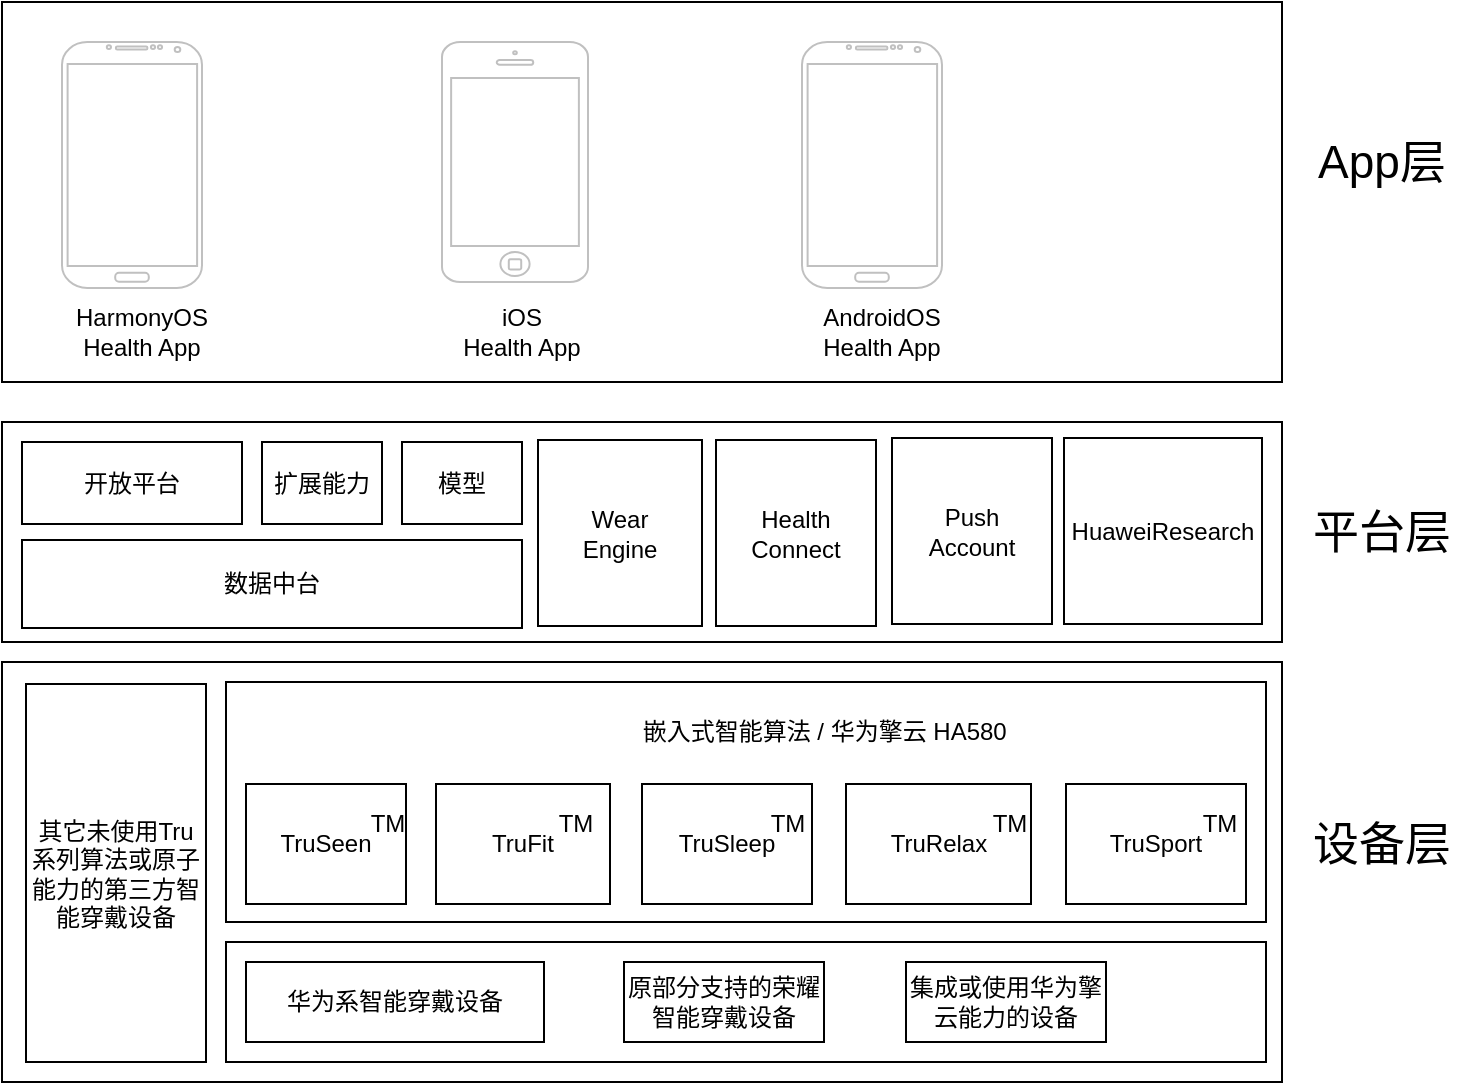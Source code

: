 <mxfile version="23.0.0" type="github">
  <diagram name="第 1 页" id="FTNzHiMMP3t1Fl-8KOQk">
    <mxGraphModel dx="946" dy="613" grid="1" gridSize="10" guides="1" tooltips="1" connect="1" arrows="1" fold="1" page="1" pageScale="1" pageWidth="827" pageHeight="1169" math="0" shadow="0">
      <root>
        <mxCell id="0" />
        <mxCell id="1" parent="0" />
        <mxCell id="szXA8x6k2kYRS7tu7ofH-41" value="" style="rounded=0;whiteSpace=wrap;html=1;" vertex="1" parent="1">
          <mxGeometry x="80" y="230" width="640" height="110" as="geometry" />
        </mxCell>
        <mxCell id="szXA8x6k2kYRS7tu7ofH-40" value="" style="rounded=0;whiteSpace=wrap;html=1;" vertex="1" parent="1">
          <mxGeometry x="80" y="350" width="640" height="210" as="geometry" />
        </mxCell>
        <mxCell id="szXA8x6k2kYRS7tu7ofH-35" value="" style="rounded=0;whiteSpace=wrap;html=1;" vertex="1" parent="1">
          <mxGeometry x="80" y="20" width="640" height="190" as="geometry" />
        </mxCell>
        <mxCell id="szXA8x6k2kYRS7tu7ofH-1" value="" style="rounded=0;whiteSpace=wrap;html=1;" vertex="1" parent="1">
          <mxGeometry x="192" y="360" width="520" height="120" as="geometry" />
        </mxCell>
        <mxCell id="szXA8x6k2kYRS7tu7ofH-2" value="TruSeen" style="rounded=0;whiteSpace=wrap;html=1;" vertex="1" parent="1">
          <mxGeometry x="202" y="411" width="80" height="60" as="geometry" />
        </mxCell>
        <mxCell id="szXA8x6k2kYRS7tu7ofH-3" value="TruSleep" style="rounded=0;whiteSpace=wrap;html=1;" vertex="1" parent="1">
          <mxGeometry x="400" y="411" width="85" height="60" as="geometry" />
        </mxCell>
        <mxCell id="szXA8x6k2kYRS7tu7ofH-4" value="TruFit" style="rounded=0;whiteSpace=wrap;html=1;aspect=fixed;" vertex="1" parent="1">
          <mxGeometry x="297" y="411" width="87" height="60" as="geometry" />
        </mxCell>
        <mxCell id="szXA8x6k2kYRS7tu7ofH-5" value="TM" style="text;html=1;strokeColor=none;fillColor=none;align=center;verticalAlign=middle;whiteSpace=wrap;rounded=0;" vertex="1" parent="1">
          <mxGeometry x="455" y="421" width="36" height="20" as="geometry" />
        </mxCell>
        <mxCell id="szXA8x6k2kYRS7tu7ofH-6" value="TM" style="text;html=1;strokeColor=none;fillColor=none;align=center;verticalAlign=middle;whiteSpace=wrap;rounded=0;" vertex="1" parent="1">
          <mxGeometry x="352" y="421" width="30" height="20" as="geometry" />
        </mxCell>
        <mxCell id="szXA8x6k2kYRS7tu7ofH-7" value="TM" style="text;html=1;strokeColor=none;fillColor=none;align=center;verticalAlign=middle;whiteSpace=wrap;rounded=0;" vertex="1" parent="1">
          <mxGeometry x="258" y="421" width="30" height="20" as="geometry" />
        </mxCell>
        <mxCell id="szXA8x6k2kYRS7tu7ofH-8" value="TruRelax" style="rounded=0;whiteSpace=wrap;html=1;" vertex="1" parent="1">
          <mxGeometry x="502" y="411" width="92.5" height="60" as="geometry" />
        </mxCell>
        <mxCell id="szXA8x6k2kYRS7tu7ofH-9" value="TruSport" style="rounded=0;whiteSpace=wrap;html=1;" vertex="1" parent="1">
          <mxGeometry x="612" y="411" width="90" height="60" as="geometry" />
        </mxCell>
        <mxCell id="szXA8x6k2kYRS7tu7ofH-10" value="TM" style="text;html=1;strokeColor=none;fillColor=none;align=center;verticalAlign=middle;whiteSpace=wrap;rounded=0;" vertex="1" parent="1">
          <mxGeometry x="576" y="421" width="16" height="20" as="geometry" />
        </mxCell>
        <mxCell id="szXA8x6k2kYRS7tu7ofH-11" value="TM" style="text;html=1;strokeColor=none;fillColor=none;align=center;verticalAlign=middle;whiteSpace=wrap;rounded=0;" vertex="1" parent="1">
          <mxGeometry x="681" y="421" width="16" height="20" as="geometry" />
        </mxCell>
        <mxCell id="szXA8x6k2kYRS7tu7ofH-12" value="数据中台" style="rounded=0;whiteSpace=wrap;html=1;" vertex="1" parent="1">
          <mxGeometry x="90" y="289" width="250" height="44" as="geometry" />
        </mxCell>
        <mxCell id="szXA8x6k2kYRS7tu7ofH-13" value="开放平台" style="rounded=0;whiteSpace=wrap;html=1;" vertex="1" parent="1">
          <mxGeometry x="90" y="240" width="110" height="41" as="geometry" />
        </mxCell>
        <mxCell id="szXA8x6k2kYRS7tu7ofH-14" value="扩展能力" style="rounded=0;whiteSpace=wrap;html=1;" vertex="1" parent="1">
          <mxGeometry x="210" y="240" width="60" height="41" as="geometry" />
        </mxCell>
        <mxCell id="szXA8x6k2kYRS7tu7ofH-15" value="模型" style="rounded=0;whiteSpace=wrap;html=1;" vertex="1" parent="1">
          <mxGeometry x="280" y="240" width="60" height="41" as="geometry" />
        </mxCell>
        <mxCell id="szXA8x6k2kYRS7tu7ofH-16" value="Wear&lt;br&gt;Engine" style="rounded=0;whiteSpace=wrap;html=1;" vertex="1" parent="1">
          <mxGeometry x="348" y="239" width="82" height="93" as="geometry" />
        </mxCell>
        <mxCell id="szXA8x6k2kYRS7tu7ofH-18" value="" style="rounded=0;whiteSpace=wrap;html=1;" vertex="1" parent="1">
          <mxGeometry x="192" y="490" width="520" height="60" as="geometry" />
        </mxCell>
        <mxCell id="szXA8x6k2kYRS7tu7ofH-19" value="嵌入式智能算法 /&amp;nbsp;华为擎云 HA580&amp;nbsp;" style="text;html=1;strokeColor=none;fillColor=none;align=center;verticalAlign=middle;whiteSpace=wrap;rounded=0;" vertex="1" parent="1">
          <mxGeometry x="375" y="370" width="236" height="30" as="geometry" />
        </mxCell>
        <mxCell id="szXA8x6k2kYRS7tu7ofH-21" value="华为系智能穿戴设备" style="rounded=0;whiteSpace=wrap;html=1;" vertex="1" parent="1">
          <mxGeometry x="202" y="500" width="149" height="40" as="geometry" />
        </mxCell>
        <mxCell id="szXA8x6k2kYRS7tu7ofH-22" value="原部分支持的荣耀智能穿戴设备" style="rounded=0;whiteSpace=wrap;html=1;" vertex="1" parent="1">
          <mxGeometry x="391" y="500" width="100" height="40" as="geometry" />
        </mxCell>
        <mxCell id="szXA8x6k2kYRS7tu7ofH-24" value="Health&lt;br&gt;Connect" style="rounded=0;whiteSpace=wrap;html=1;" vertex="1" parent="1">
          <mxGeometry x="437" y="239" width="80" height="93" as="geometry" />
        </mxCell>
        <mxCell id="szXA8x6k2kYRS7tu7ofH-25" value="Push&lt;br&gt;Account" style="rounded=0;whiteSpace=wrap;html=1;" vertex="1" parent="1">
          <mxGeometry x="525" y="238" width="80" height="93" as="geometry" />
        </mxCell>
        <mxCell id="szXA8x6k2kYRS7tu7ofH-26" value="" style="verticalLabelPosition=bottom;verticalAlign=top;html=1;shadow=0;dashed=0;strokeWidth=1;shape=mxgraph.android.phone2;strokeColor=#c0c0c0;" vertex="1" parent="1">
          <mxGeometry x="110" y="40" width="70" height="123" as="geometry" />
        </mxCell>
        <mxCell id="szXA8x6k2kYRS7tu7ofH-27" value="" style="html=1;verticalLabelPosition=bottom;labelBackgroundColor=#ffffff;verticalAlign=top;shadow=0;dashed=0;strokeWidth=1;shape=mxgraph.ios7.misc.iphone;strokeColor=#c0c0c0;" vertex="1" parent="1">
          <mxGeometry x="300" y="40" width="73" height="120" as="geometry" />
        </mxCell>
        <mxCell id="szXA8x6k2kYRS7tu7ofH-29" value="" style="verticalLabelPosition=bottom;verticalAlign=top;html=1;shadow=0;dashed=0;strokeWidth=1;shape=mxgraph.android.phone2;strokeColor=#c0c0c0;" vertex="1" parent="1">
          <mxGeometry x="480" y="40" width="70" height="123" as="geometry" />
        </mxCell>
        <mxCell id="szXA8x6k2kYRS7tu7ofH-30" value="HarmonyOS Health App" style="text;html=1;strokeColor=none;fillColor=none;align=center;verticalAlign=middle;whiteSpace=wrap;rounded=0;" vertex="1" parent="1">
          <mxGeometry x="110" y="170" width="80" height="30" as="geometry" />
        </mxCell>
        <mxCell id="szXA8x6k2kYRS7tu7ofH-31" value="iOS &lt;br&gt;Health App" style="text;html=1;strokeColor=none;fillColor=none;align=center;verticalAlign=middle;whiteSpace=wrap;rounded=0;" vertex="1" parent="1">
          <mxGeometry x="300" y="170" width="80" height="30" as="geometry" />
        </mxCell>
        <mxCell id="szXA8x6k2kYRS7tu7ofH-32" value="AndroidOS&lt;br&gt;Health App" style="text;html=1;strokeColor=none;fillColor=none;align=center;verticalAlign=middle;whiteSpace=wrap;rounded=0;" vertex="1" parent="1">
          <mxGeometry x="480" y="170" width="80" height="30" as="geometry" />
        </mxCell>
        <mxCell id="szXA8x6k2kYRS7tu7ofH-36" value="App层" style="text;html=1;strokeColor=none;fillColor=none;align=center;verticalAlign=middle;whiteSpace=wrap;rounded=0;fontSize=23;" vertex="1" parent="1">
          <mxGeometry x="730" y="85" width="80" height="30" as="geometry" />
        </mxCell>
        <mxCell id="szXA8x6k2kYRS7tu7ofH-37" value="集成或使用华为擎云能力的设备" style="rounded=0;whiteSpace=wrap;html=1;" vertex="1" parent="1">
          <mxGeometry x="532" y="500" width="100" height="40" as="geometry" />
        </mxCell>
        <mxCell id="szXA8x6k2kYRS7tu7ofH-38" value="其它未使用Tru系列算法或原子能力的第三方智能穿戴设备" style="rounded=0;whiteSpace=wrap;html=1;" vertex="1" parent="1">
          <mxGeometry x="92" y="361" width="90" height="189" as="geometry" />
        </mxCell>
        <mxCell id="szXA8x6k2kYRS7tu7ofH-39" value="HuaweiResearch" style="rounded=0;whiteSpace=wrap;html=1;" vertex="1" parent="1">
          <mxGeometry x="611" y="238" width="99" height="93" as="geometry" />
        </mxCell>
        <mxCell id="szXA8x6k2kYRS7tu7ofH-42" value="平台层" style="text;html=1;strokeColor=none;fillColor=none;align=center;verticalAlign=middle;whiteSpace=wrap;rounded=0;fontSize=23;" vertex="1" parent="1">
          <mxGeometry x="730" y="269.5" width="80" height="30" as="geometry" />
        </mxCell>
        <mxCell id="szXA8x6k2kYRS7tu7ofH-43" value="设备层" style="text;html=1;strokeColor=none;fillColor=none;align=center;verticalAlign=middle;whiteSpace=wrap;rounded=0;fontSize=23;" vertex="1" parent="1">
          <mxGeometry x="730" y="426" width="80" height="30" as="geometry" />
        </mxCell>
      </root>
    </mxGraphModel>
  </diagram>
</mxfile>
